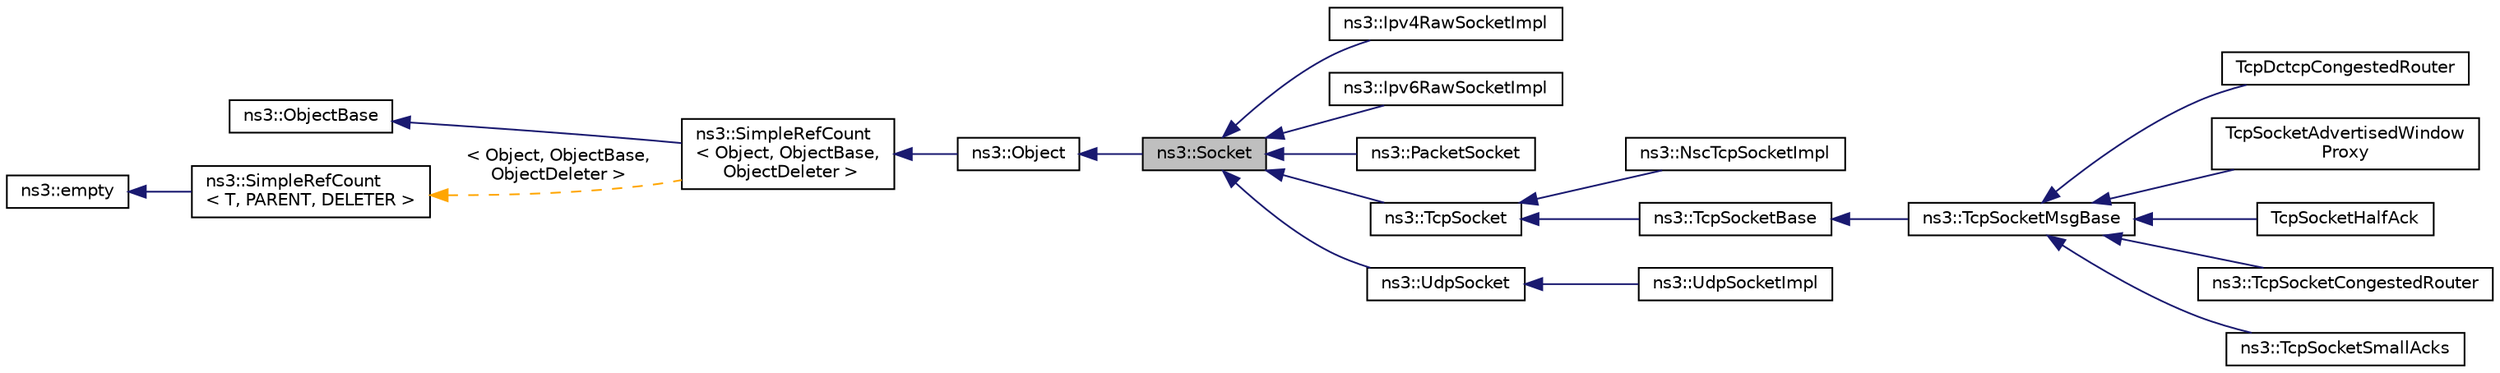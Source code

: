 digraph "ns3::Socket"
{
 // LATEX_PDF_SIZE
  edge [fontname="Helvetica",fontsize="10",labelfontname="Helvetica",labelfontsize="10"];
  node [fontname="Helvetica",fontsize="10",shape=record];
  rankdir="LR";
  Node1 [label="ns3::Socket",height=0.2,width=0.4,color="black", fillcolor="grey75", style="filled", fontcolor="black",tooltip="A low-level Socket API based loosely on the BSD Socket API."];
  Node2 -> Node1 [dir="back",color="midnightblue",fontsize="10",style="solid",fontname="Helvetica"];
  Node2 [label="ns3::Object",height=0.2,width=0.4,color="black", fillcolor="white", style="filled",URL="$classns3_1_1_object.html",tooltip="A base class which provides memory management and object aggregation."];
  Node3 -> Node2 [dir="back",color="midnightblue",fontsize="10",style="solid",fontname="Helvetica"];
  Node3 [label="ns3::SimpleRefCount\l\< Object, ObjectBase,\l ObjectDeleter \>",height=0.2,width=0.4,color="black", fillcolor="white", style="filled",URL="$classns3_1_1_simple_ref_count.html",tooltip=" "];
  Node4 -> Node3 [dir="back",color="midnightblue",fontsize="10",style="solid",fontname="Helvetica"];
  Node4 [label="ns3::ObjectBase",height=0.2,width=0.4,color="black", fillcolor="white", style="filled",URL="$classns3_1_1_object_base.html",tooltip="Anchor the ns-3 type and attribute system."];
  Node5 -> Node3 [dir="back",color="orange",fontsize="10",style="dashed",label=" \< Object, ObjectBase,\l ObjectDeleter \>" ,fontname="Helvetica"];
  Node5 [label="ns3::SimpleRefCount\l\< T, PARENT, DELETER \>",height=0.2,width=0.4,color="black", fillcolor="white", style="filled",URL="$classns3_1_1_simple_ref_count.html",tooltip="A template-based reference counting class."];
  Node6 -> Node5 [dir="back",color="midnightblue",fontsize="10",style="solid",fontname="Helvetica"];
  Node6 [label="ns3::empty",height=0.2,width=0.4,color="black", fillcolor="white", style="filled",URL="$classns3_1_1empty.html",tooltip="make Callback use a separate empty type"];
  Node1 -> Node7 [dir="back",color="midnightblue",fontsize="10",style="solid",fontname="Helvetica"];
  Node7 [label="ns3::Ipv4RawSocketImpl",height=0.2,width=0.4,color="black", fillcolor="white", style="filled",URL="$classns3_1_1_ipv4_raw_socket_impl.html",tooltip="IPv4 raw socket."];
  Node1 -> Node8 [dir="back",color="midnightblue",fontsize="10",style="solid",fontname="Helvetica"];
  Node8 [label="ns3::Ipv6RawSocketImpl",height=0.2,width=0.4,color="black", fillcolor="white", style="filled",URL="$classns3_1_1_ipv6_raw_socket_impl.html",tooltip="IPv6 raw socket."];
  Node1 -> Node9 [dir="back",color="midnightblue",fontsize="10",style="solid",fontname="Helvetica"];
  Node9 [label="ns3::PacketSocket",height=0.2,width=0.4,color="black", fillcolor="white", style="filled",URL="$classns3_1_1_packet_socket.html",tooltip="A PacketSocket is a link between an application and a net device."];
  Node1 -> Node10 [dir="back",color="midnightblue",fontsize="10",style="solid",fontname="Helvetica"];
  Node10 [label="ns3::TcpSocket",height=0.2,width=0.4,color="black", fillcolor="white", style="filled",URL="$classns3_1_1_tcp_socket.html",tooltip="(abstract) base class of all TcpSockets"];
  Node10 -> Node11 [dir="back",color="midnightblue",fontsize="10",style="solid",fontname="Helvetica"];
  Node11 [label="ns3::NscTcpSocketImpl",height=0.2,width=0.4,color="black", fillcolor="white", style="filled",URL="$classns3_1_1_nsc_tcp_socket_impl.html",tooltip="Socket logic for the NSC TCP sockets."];
  Node10 -> Node12 [dir="back",color="midnightblue",fontsize="10",style="solid",fontname="Helvetica"];
  Node12 [label="ns3::TcpSocketBase",height=0.2,width=0.4,color="black", fillcolor="white", style="filled",URL="$classns3_1_1_tcp_socket_base.html",tooltip="A base class for implementation of a stream socket using TCP."];
  Node12 -> Node13 [dir="back",color="midnightblue",fontsize="10",style="solid",fontname="Helvetica"];
  Node13 [label="ns3::TcpSocketMsgBase",height=0.2,width=0.4,color="black", fillcolor="white", style="filled",URL="$classns3_1_1_tcp_socket_msg_base.html",tooltip="Class for inserting callbacks special points of the flow of TCP sockets."];
  Node13 -> Node14 [dir="back",color="midnightblue",fontsize="10",style="solid",fontname="Helvetica"];
  Node14 [label="TcpDctcpCongestedRouter",height=0.2,width=0.4,color="black", fillcolor="white", style="filled",URL="$class_tcp_dctcp_congested_router.html",tooltip="A TCP socket which sends a data packet with CE flags set for test 3."];
  Node13 -> Node15 [dir="back",color="midnightblue",fontsize="10",style="solid",fontname="Helvetica"];
  Node15 [label="TcpSocketAdvertisedWindow\lProxy",height=0.2,width=0.4,color="black", fillcolor="white", style="filled",URL="$class_tcp_socket_advertised_window_proxy.html",tooltip="Socket that wraps every call to AdvertisedWindowSize ()."];
  Node13 -> Node16 [dir="back",color="midnightblue",fontsize="10",style="solid",fontname="Helvetica"];
  Node16 [label="TcpSocketHalfAck",height=0.2,width=0.4,color="black", fillcolor="white", style="filled",URL="$class_tcp_socket_half_ack.html",tooltip="Socket that the 50% of the times saves the entire packet in the buffer, while in the other 50% saves ..."];
  Node13 -> Node17 [dir="back",color="midnightblue",fontsize="10",style="solid",fontname="Helvetica"];
  Node17 [label="ns3::TcpSocketCongestedRouter",height=0.2,width=0.4,color="black", fillcolor="white", style="filled",URL="$classns3_1_1_tcp_socket_congested_router.html",tooltip="A TCP socket which sends certain data packets with CE flags set for tests 5 and 6."];
  Node13 -> Node18 [dir="back",color="midnightblue",fontsize="10",style="solid",fontname="Helvetica"];
  Node18 [label="ns3::TcpSocketSmallAcks",height=0.2,width=0.4,color="black", fillcolor="white", style="filled",URL="$classns3_1_1_tcp_socket_small_acks.html",tooltip="A TCP socket which sends ACKs smaller than the segment received."];
  Node1 -> Node19 [dir="back",color="midnightblue",fontsize="10",style="solid",fontname="Helvetica"];
  Node19 [label="ns3::UdpSocket",height=0.2,width=0.4,color="black", fillcolor="white", style="filled",URL="$classns3_1_1_udp_socket.html",tooltip="(abstract) base class of all UdpSockets"];
  Node19 -> Node20 [dir="back",color="midnightblue",fontsize="10",style="solid",fontname="Helvetica"];
  Node20 [label="ns3::UdpSocketImpl",height=0.2,width=0.4,color="black", fillcolor="white", style="filled",URL="$classns3_1_1_udp_socket_impl.html",tooltip="A sockets interface to UDP."];
}
